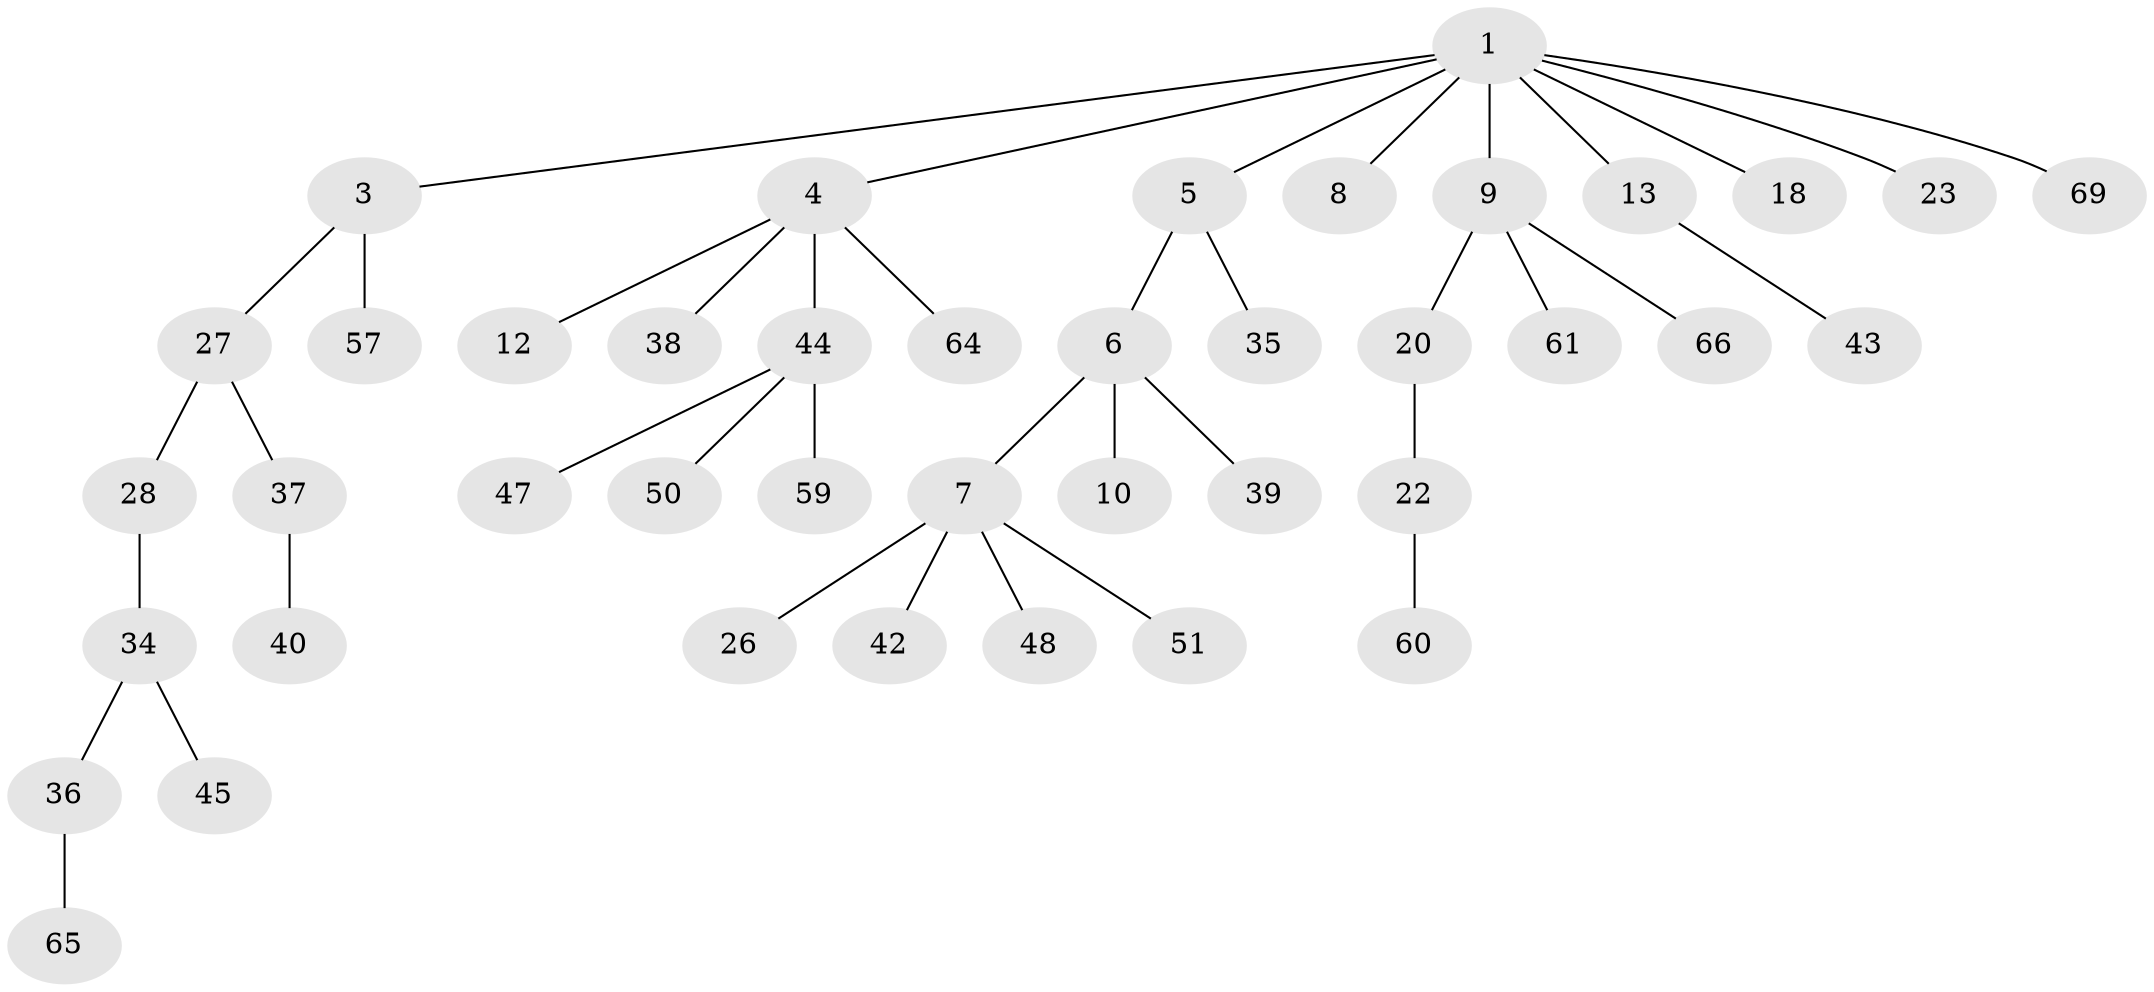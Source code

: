 // original degree distribution, {7: 0.014492753623188406, 4: 0.13043478260869565, 3: 0.14492753623188406, 2: 0.2028985507246377, 1: 0.5072463768115942}
// Generated by graph-tools (version 1.1) at 2025/19/03/04/25 18:19:09]
// undirected, 41 vertices, 40 edges
graph export_dot {
graph [start="1"]
  node [color=gray90,style=filled];
  1 [super="+2"];
  3;
  4 [super="+33+11+15"];
  5 [super="+30+24"];
  6;
  7 [super="+17"];
  8 [super="+58"];
  9;
  10;
  12 [super="+16+41"];
  13 [super="+14"];
  18 [super="+52"];
  20 [super="+53"];
  22;
  23;
  26;
  27 [super="+67+32"];
  28 [super="+29"];
  34 [super="+49"];
  35;
  36;
  37;
  38;
  39;
  40 [super="+46"];
  42;
  43 [super="+54"];
  44;
  45;
  47;
  48;
  50 [super="+56"];
  51;
  57;
  59;
  60;
  61;
  64;
  65;
  66;
  69;
  1 -- 3;
  1 -- 5;
  1 -- 8;
  1 -- 9;
  1 -- 18;
  1 -- 23;
  1 -- 13;
  1 -- 4;
  1 -- 69;
  3 -- 27;
  3 -- 57;
  4 -- 12;
  4 -- 44;
  4 -- 64;
  4 -- 38;
  5 -- 6;
  5 -- 35;
  6 -- 7;
  6 -- 10;
  6 -- 39;
  7 -- 42;
  7 -- 48;
  7 -- 26;
  7 -- 51;
  9 -- 20;
  9 -- 61;
  9 -- 66;
  13 -- 43;
  20 -- 22;
  22 -- 60;
  27 -- 28;
  27 -- 37;
  28 -- 34;
  34 -- 36;
  34 -- 45;
  36 -- 65;
  37 -- 40;
  44 -- 47;
  44 -- 50;
  44 -- 59;
}

